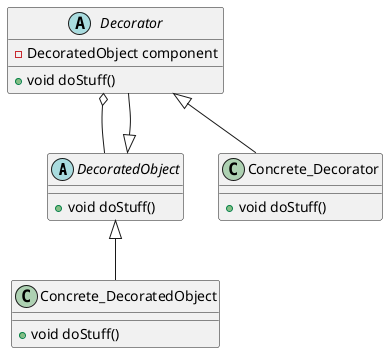 @startuml
abstract class DecoratedObject{
    +void doStuff()
}

class Concrete_DecoratedObject{
    +void doStuff()
}

abstract class Decorator{
    -DecoratedObject component
    +void doStuff()
}

class Concrete_Decorator{
    +void doStuff()
}

Decorator -up-|> DecoratedObject
Concrete_DecoratedObject -up-|> DecoratedObject
Concrete_Decorator -up-|> Decorator
Decorator o-- DecoratedObject
@enduml
